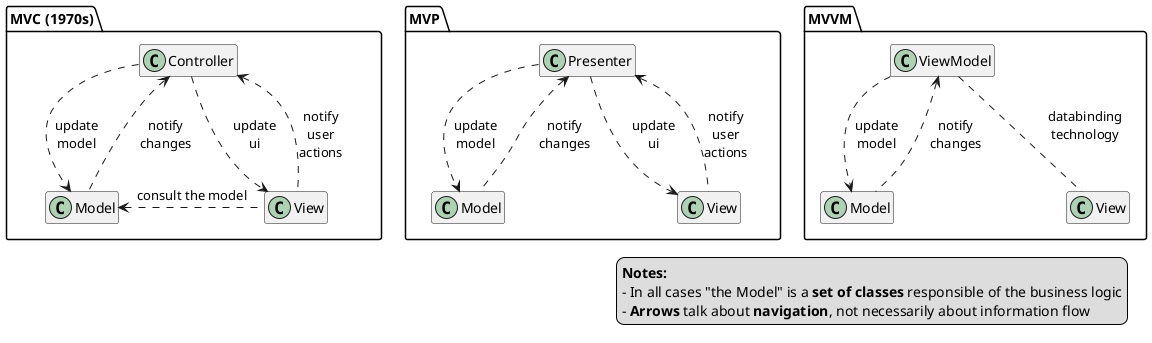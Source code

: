 @startuml

' title Patrones MVC

'-----------------------------------------------------------------------
' Colors and fonts

' skinparam defaultFontName "DejaVu Sans Mono"

hide members

'-----------------------------------------------------------------------

package "MVC (1970s)" {
        class "Model" as mvc_m
        class "View" as mvc_v
        class "Controller" as mvc_c

        mvc_c ..> mvc_v: update\nui
        mvc_c <.. mvc_v: notify\nuser\nactions

        mvc_m <. mvc_v: consult the model

        mvc_c ..> mvc_m: update\nmodel
        mvc_c <.. mvc_m: notify\nchanges
}

package "MVP" {
        class "Model" as mvp_m
        class "View" as mvp_v
        class "Presenter" as mvp_p

        mvp_p ..> mvp_v: update\nui
        mvp_p <.. mvp_v: notify\nuser\nactions

        mvp_m -[hidden] mvp_v: there is no association

        mvp_p ..> mvp_m: update\nmodel
        mvp_p <.. mvp_m: notify\nchanges
}

package "MVVM" {
        class "Model" as mvvm_m
        class "View" as mvvm_v
        class "ViewModel" as mvvm_vm

        mvvm_vm .. mvvm_v: databinding\ntechnology\n

        mvvm_m -[hidden] mvvm_v: there is no association

        mvvm_vm ..> mvvm_m: update\nmodel
        mvvm_vm <.. mvvm_m: notify\nchanges
}


'-----------------------------------------------------------------------
legend right
        **Notes:**
        - In all cases "the Model" is a **set of classes** responsible of the business logic
        - **Arrows** talk about **navigation**, not necessarily about information flow
end legend

@enduml
